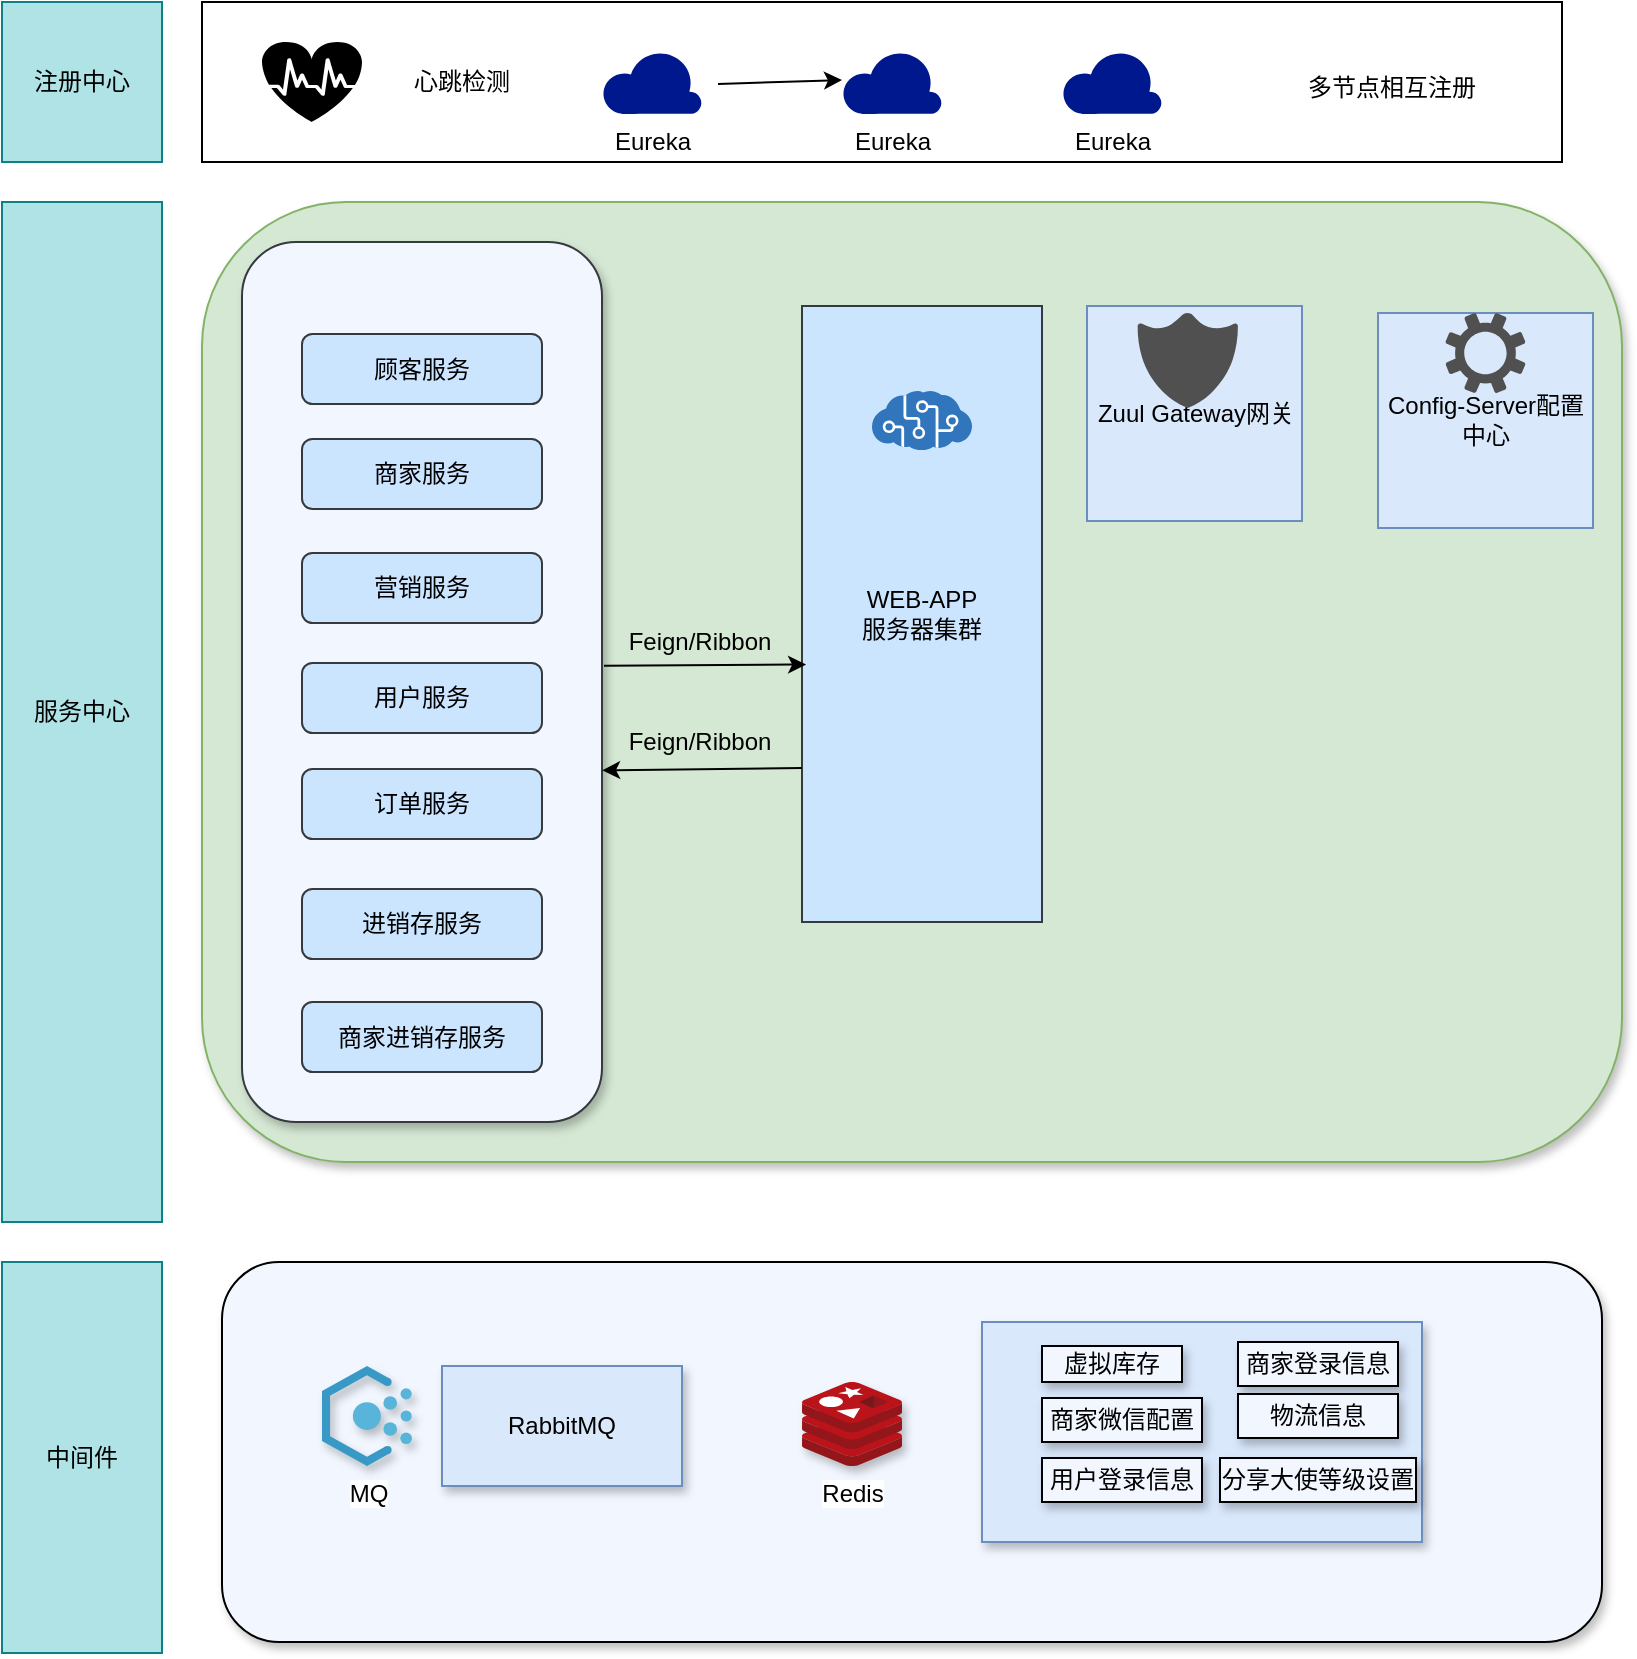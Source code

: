 <mxfile version="13.10.4" type="github">
  <diagram name="Page-1" id="e7e014a7-5840-1c2e-5031-d8a46d1fe8dd">
    <mxGraphModel dx="942" dy="582" grid="1" gridSize="10" guides="1" tooltips="1" connect="1" arrows="1" fold="1" page="1" pageScale="1" pageWidth="1169" pageHeight="826" background="#ffffff" math="0" shadow="0">
      <root>
        <mxCell id="0" />
        <mxCell id="1" parent="0" />
        <mxCell id="i2oFOC0C8w76gWN_n1rr-43" value="" style="rounded=1;whiteSpace=wrap;html=1;shadow=1;strokeColor=#82b366;fillColor=#d5e8d4;sketch=0;glass=0;" vertex="1" parent="1">
          <mxGeometry x="420" y="190" width="710" height="480" as="geometry" />
        </mxCell>
        <mxCell id="i2oFOC0C8w76gWN_n1rr-39" value="" style="rounded=1;whiteSpace=wrap;html=1;strokeColor=#36393d;shadow=1;z-index=101;fillColor=#F2F7FF;" vertex="1" parent="1">
          <mxGeometry x="440" y="210" width="180" height="440" as="geometry" />
        </mxCell>
        <mxCell id="rYfO1-NzK2FPPUvevO7r-42" value="注册中心" style="whiteSpace=wrap;html=1;aspect=fixed;fillColor=#b0e3e6;strokeColor=#0e8088;" parent="1" vertex="1">
          <mxGeometry x="320" y="90" width="80" height="80" as="geometry" />
        </mxCell>
        <mxCell id="rYfO1-NzK2FPPUvevO7r-43" value="Config-Server配置中心" style="whiteSpace=wrap;html=1;aspect=fixed;fillColor=#dae8fc;strokeColor=#6c8ebf;" parent="1" vertex="1">
          <mxGeometry x="1008" y="245.5" width="107.5" height="107.5" as="geometry" />
        </mxCell>
        <mxCell id="rYfO1-NzK2FPPUvevO7r-44" value="Zuul Gateway网关" style="whiteSpace=wrap;html=1;aspect=fixed;fillColor=#dae8fc;strokeColor=#6c8ebf;movable=1;resizable=1;rotatable=1;deletable=1;editable=1;connectable=1;" parent="1" vertex="1">
          <mxGeometry x="862.5" y="242" width="107.5" height="107.5" as="geometry" />
        </mxCell>
        <mxCell id="rYfO1-NzK2FPPUvevO7r-46" value="" style="rounded=0;whiteSpace=wrap;html=1;" parent="1" vertex="1">
          <mxGeometry x="420" y="90" width="680" height="80" as="geometry" />
        </mxCell>
        <mxCell id="rYfO1-NzK2FPPUvevO7r-47" value="" style="shape=mxgraph.signs.healthcare.cardiology;html=1;pointerEvents=1;fillColor=#000000;strokeColor=none;verticalLabelPosition=bottom;verticalAlign=top;align=center;" parent="1" vertex="1">
          <mxGeometry x="450" y="110" width="50" height="40" as="geometry" />
        </mxCell>
        <mxCell id="i2oFOC0C8w76gWN_n1rr-1" value="心跳检测" style="text;html=1;strokeColor=none;fillColor=none;align=center;verticalAlign=middle;whiteSpace=wrap;rounded=0;" vertex="1" parent="1">
          <mxGeometry x="520" y="120" width="60" height="20" as="geometry" />
        </mxCell>
        <mxCell id="i2oFOC0C8w76gWN_n1rr-2" value="Eureka" style="aspect=fixed;pointerEvents=1;shadow=0;html=1;labelPosition=center;verticalLabelPosition=bottom;verticalAlign=top;align=center;fillColor=#00188D;shape=mxgraph.azure.cloud;strokeColor=none;perimeterSpacing=1;" vertex="1" parent="1">
          <mxGeometry x="620" y="114" width="50" height="32" as="geometry" />
        </mxCell>
        <mxCell id="i2oFOC0C8w76gWN_n1rr-13" value="多节点相互注册" style="text;html=1;strokeColor=none;fillColor=none;align=center;verticalAlign=middle;whiteSpace=wrap;rounded=0;" vertex="1" parent="1">
          <mxGeometry x="970" y="120" width="90" height="26" as="geometry" />
        </mxCell>
        <mxCell id="i2oFOC0C8w76gWN_n1rr-14" value="Eureka" style="aspect=fixed;pointerEvents=1;shadow=0;html=1;labelPosition=center;verticalLabelPosition=bottom;verticalAlign=top;align=center;fillColor=#00188D;shape=mxgraph.azure.cloud;strokeColor=none;perimeterSpacing=1;" vertex="1" parent="1">
          <mxGeometry x="850" y="114" width="50" height="32" as="geometry" />
        </mxCell>
        <mxCell id="i2oFOC0C8w76gWN_n1rr-15" value="Eureka" style="aspect=fixed;pointerEvents=1;shadow=0;html=1;labelPosition=center;verticalLabelPosition=bottom;verticalAlign=top;align=center;fillColor=#00188D;shape=mxgraph.azure.cloud;strokeColor=none;perimeterSpacing=1;" vertex="1" parent="1">
          <mxGeometry x="740" y="114" width="50" height="32" as="geometry" />
        </mxCell>
        <mxCell id="i2oFOC0C8w76gWN_n1rr-16" value="" style="endArrow=classic;html=1;" edge="1" parent="1">
          <mxGeometry width="50" height="50" relative="1" as="geometry">
            <mxPoint x="678" y="131" as="sourcePoint" />
            <mxPoint x="740" y="129" as="targetPoint" />
            <Array as="points" />
          </mxGeometry>
        </mxCell>
        <mxCell id="i2oFOC0C8w76gWN_n1rr-18" value="服务中心" style="rounded=0;whiteSpace=wrap;html=1;strokeColor=#0e8088;fillColor=#b0e3e6;" vertex="1" parent="1">
          <mxGeometry x="320" y="190" width="80" height="510" as="geometry" />
        </mxCell>
        <mxCell id="i2oFOC0C8w76gWN_n1rr-19" value="" style="pointerEvents=1;shadow=0;dashed=0;html=1;strokeColor=none;labelPosition=center;verticalLabelPosition=bottom;verticalAlign=top;align=center;fillColor=#505050;shape=mxgraph.mscae.enterprise.settings" vertex="1" parent="1">
          <mxGeometry x="1041.75" y="245.5" width="40" height="40" as="geometry" />
        </mxCell>
        <mxCell id="i2oFOC0C8w76gWN_n1rr-21" value="" style="pointerEvents=1;shadow=0;dashed=0;html=1;strokeColor=none;labelPosition=center;verticalLabelPosition=bottom;verticalAlign=top;align=center;fillColor=#505050;shape=mxgraph.mscae.intune.protection;movable=1;resizable=1;rotatable=1;deletable=1;editable=1;connectable=1;" vertex="1" parent="1">
          <mxGeometry x="887.75" y="245.5" width="50.25" height="47.5" as="geometry" />
        </mxCell>
        <mxCell id="i2oFOC0C8w76gWN_n1rr-23" value="顾客服务" style="rounded=1;whiteSpace=wrap;html=1;strokeColor=#36393d;fillColor=#cce5ff;" vertex="1" parent="1">
          <mxGeometry x="470" y="256" width="120" height="35" as="geometry" />
        </mxCell>
        <mxCell id="i2oFOC0C8w76gWN_n1rr-24" value="进销存服务" style="rounded=1;whiteSpace=wrap;html=1;strokeColor=#36393d;fillColor=#cce5ff;" vertex="1" parent="1">
          <mxGeometry x="470" y="533.5" width="120" height="35" as="geometry" />
        </mxCell>
        <mxCell id="i2oFOC0C8w76gWN_n1rr-25" value="商家服务" style="rounded=1;whiteSpace=wrap;html=1;strokeColor=#36393d;fillColor=#cce5ff;" vertex="1" parent="1">
          <mxGeometry x="470" y="308.5" width="120" height="35" as="geometry" />
        </mxCell>
        <mxCell id="i2oFOC0C8w76gWN_n1rr-26" value="订单服务" style="rounded=1;whiteSpace=wrap;html=1;strokeColor=#36393d;fillColor=#cce5ff;" vertex="1" parent="1">
          <mxGeometry x="470" y="473.5" width="120" height="35" as="geometry" />
        </mxCell>
        <mxCell id="i2oFOC0C8w76gWN_n1rr-27" value="营销服务" style="rounded=1;whiteSpace=wrap;html=1;strokeColor=#36393d;fillColor=#cce5ff;" vertex="1" parent="1">
          <mxGeometry x="470" y="365.5" width="120" height="35" as="geometry" />
        </mxCell>
        <mxCell id="i2oFOC0C8w76gWN_n1rr-28" value="用户服务" style="rounded=1;whiteSpace=wrap;html=1;strokeColor=#36393d;fillColor=#cce5ff;" vertex="1" parent="1">
          <mxGeometry x="470" y="420.5" width="120" height="35" as="geometry" />
        </mxCell>
        <mxCell id="i2oFOC0C8w76gWN_n1rr-30" value="WEB-APP&lt;br&gt;服务器集群" style="rounded=0;whiteSpace=wrap;html=1;strokeColor=#36393d;fillColor=#cce5ff;" vertex="1" parent="1">
          <mxGeometry x="720" y="242" width="120" height="308" as="geometry" />
        </mxCell>
        <mxCell id="i2oFOC0C8w76gWN_n1rr-31" value="" style="aspect=fixed;html=1;points=[];align=center;image;fontSize=12;image=img/lib/mscae/Cognitive_Services.svg;strokeColor=#000000;fillColor=#ffffff;" vertex="1" parent="1">
          <mxGeometry x="755" y="284.25" width="50" height="30" as="geometry" />
        </mxCell>
        <mxCell id="i2oFOC0C8w76gWN_n1rr-35" value="" style="endArrow=classic;html=1;entryX=0.017;entryY=0.582;entryDx=0;entryDy=0;entryPerimeter=0;" edge="1" parent="1" target="i2oFOC0C8w76gWN_n1rr-30">
          <mxGeometry width="50" height="50" relative="1" as="geometry">
            <mxPoint x="621" y="421.897" as="sourcePoint" />
            <mxPoint x="780" y="350" as="targetPoint" />
          </mxGeometry>
        </mxCell>
        <mxCell id="i2oFOC0C8w76gWN_n1rr-36" value="" style="endArrow=classic;html=1;entryX=0.995;entryY=0.623;entryDx=0;entryDy=0;entryPerimeter=0;exitX=0;exitY=0.75;exitDx=0;exitDy=0;" edge="1" parent="1" source="i2oFOC0C8w76gWN_n1rr-30">
          <mxGeometry width="50" height="50" relative="1" as="geometry">
            <mxPoint x="730" y="400" as="sourcePoint" />
            <mxPoint x="620.05" y="474.16" as="targetPoint" />
          </mxGeometry>
        </mxCell>
        <mxCell id="i2oFOC0C8w76gWN_n1rr-37" value="Feign/Ribbon" style="text;html=1;strokeColor=none;fillColor=none;align=center;verticalAlign=middle;whiteSpace=wrap;rounded=0;" vertex="1" parent="1">
          <mxGeometry x="649" y="400" width="40" height="20" as="geometry" />
        </mxCell>
        <mxCell id="i2oFOC0C8w76gWN_n1rr-38" value="Feign/Ribbon" style="text;html=1;strokeColor=none;fillColor=none;align=center;verticalAlign=middle;whiteSpace=wrap;rounded=0;" vertex="1" parent="1">
          <mxGeometry x="649" y="450" width="40" height="20" as="geometry" />
        </mxCell>
        <mxCell id="i2oFOC0C8w76gWN_n1rr-40" value="中间件" style="rounded=0;whiteSpace=wrap;html=1;strokeColor=#0e8088;fillColor=#b0e3e6;" vertex="1" parent="1">
          <mxGeometry x="320" y="720" width="80" height="195.5" as="geometry" />
        </mxCell>
        <mxCell id="i2oFOC0C8w76gWN_n1rr-29" value="商家进销存服务" style="rounded=1;whiteSpace=wrap;html=1;strokeColor=#36393d;fillColor=#cce5ff;" vertex="1" parent="1">
          <mxGeometry x="470" y="590" width="120" height="35" as="geometry" />
        </mxCell>
        <mxCell id="i2oFOC0C8w76gWN_n1rr-45" value="" style="rounded=1;whiteSpace=wrap;html=1;shadow=1;glass=0;sketch=0;strokeColor=#000000;fillColor=#F2F7FF;" vertex="1" parent="1">
          <mxGeometry x="430" y="720" width="690" height="190" as="geometry" />
        </mxCell>
        <mxCell id="i2oFOC0C8w76gWN_n1rr-47" value="Redis" style="aspect=fixed;html=1;points=[];align=center;image;fontSize=12;image=img/lib/mscae/Cache_Redis_Product.svg;rounded=1;shadow=1;glass=0;sketch=0;strokeColor=#000000;fillColor=#F2F7FF;" vertex="1" parent="1">
          <mxGeometry x="720" y="780" width="50" height="42" as="geometry" />
        </mxCell>
        <mxCell id="i2oFOC0C8w76gWN_n1rr-48" value="MQ" style="aspect=fixed;html=1;points=[];align=center;image;fontSize=12;image=img/lib/mscae/Policy.svg;rounded=1;shadow=1;glass=0;sketch=0;strokeColor=#000000;fillColor=#F2F7FF;" vertex="1" parent="1">
          <mxGeometry x="480" y="772" width="45" height="50" as="geometry" />
        </mxCell>
        <mxCell id="i2oFOC0C8w76gWN_n1rr-49" value="RabbitMQ" style="rounded=0;whiteSpace=wrap;html=1;shadow=1;glass=0;sketch=0;strokeColor=#6c8ebf;fillColor=#dae8fc;" vertex="1" parent="1">
          <mxGeometry x="540" y="772" width="120" height="60" as="geometry" />
        </mxCell>
        <mxCell id="i2oFOC0C8w76gWN_n1rr-50" value="" style="rounded=0;whiteSpace=wrap;html=1;shadow=1;glass=0;sketch=0;strokeColor=#6c8ebf;fillColor=#dae8fc;" vertex="1" parent="1">
          <mxGeometry x="810" y="750" width="220" height="110" as="geometry" />
        </mxCell>
        <mxCell id="i2oFOC0C8w76gWN_n1rr-51" value="虚拟库存" style="rounded=0;whiteSpace=wrap;html=1;shadow=1;glass=0;sketch=0;strokeColor=#000000;fillColor=#F2F7FF;" vertex="1" parent="1">
          <mxGeometry x="840" y="762" width="70" height="18" as="geometry" />
        </mxCell>
        <mxCell id="i2oFOC0C8w76gWN_n1rr-52" value="商家微信配置" style="rounded=0;whiteSpace=wrap;html=1;shadow=1;glass=0;sketch=0;strokeColor=#000000;fillColor=#F2F7FF;" vertex="1" parent="1">
          <mxGeometry x="840" y="788" width="80" height="22" as="geometry" />
        </mxCell>
        <mxCell id="i2oFOC0C8w76gWN_n1rr-53" value="用户登录信息" style="rounded=0;whiteSpace=wrap;html=1;shadow=1;glass=0;sketch=0;strokeColor=#000000;fillColor=#F2F7FF;" vertex="1" parent="1">
          <mxGeometry x="840" y="818" width="80" height="22" as="geometry" />
        </mxCell>
        <mxCell id="i2oFOC0C8w76gWN_n1rr-54" value="商家登录信息" style="rounded=0;whiteSpace=wrap;html=1;shadow=1;glass=0;sketch=0;strokeColor=#000000;fillColor=#F2F7FF;" vertex="1" parent="1">
          <mxGeometry x="938" y="760" width="80" height="22" as="geometry" />
        </mxCell>
        <mxCell id="i2oFOC0C8w76gWN_n1rr-55" value="物流信息" style="rounded=0;whiteSpace=wrap;html=1;shadow=1;glass=0;sketch=0;strokeColor=#000000;fillColor=#F2F7FF;" vertex="1" parent="1">
          <mxGeometry x="938" y="786" width="80" height="22" as="geometry" />
        </mxCell>
        <mxCell id="i2oFOC0C8w76gWN_n1rr-56" value="分享大使等级设置" style="rounded=0;whiteSpace=wrap;html=1;shadow=1;glass=0;sketch=0;strokeColor=#000000;fillColor=#F2F7FF;" vertex="1" parent="1">
          <mxGeometry x="929" y="818" width="98" height="22" as="geometry" />
        </mxCell>
      </root>
    </mxGraphModel>
  </diagram>
</mxfile>
